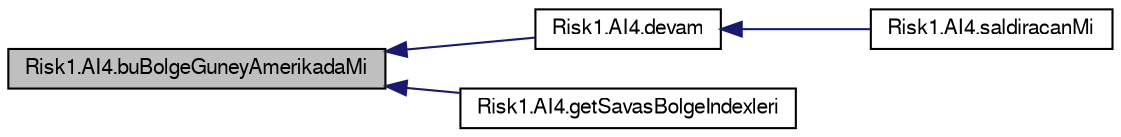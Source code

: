 digraph G
{
  bgcolor="transparent";
  edge [fontname="FreeSans",fontsize="10",labelfontname="FreeSans",labelfontsize="10"];
  node [fontname="FreeSans",fontsize="10",shape=record];
  rankdir="LR";
  Node1 [label="Risk1.AI4.buBolgeGuneyAmerikadaMi",height=0.2,width=0.4,color="black", fillcolor="grey75", style="filled" fontcolor="black"];
  Node1 -> Node2 [dir="back",color="midnightblue",fontsize="10",style="solid",fontname="FreeSans"];
  Node2 [label="Risk1.AI4.devam",height=0.2,width=0.4,color="black",URL="$classRisk1_1_1AI4.html#a3652393c6f74add7886cfab61c00b975",tooltip="Kullanıcının hamle yapmaya devam edip etmeyeceğini belirler."];
  Node2 -> Node3 [dir="back",color="midnightblue",fontsize="10",style="solid",fontname="FreeSans"];
  Node3 [label="Risk1.AI4.saldiracanMi",height=0.2,width=0.4,color="black",URL="$classRisk1_1_1AI4.html#a086f1670a1e9423d27c1f49991f4203b",tooltip="Bu metod kullanıcının saldırı yapmak isteyip istemediğini belirler."];
  Node1 -> Node4 [dir="back",color="midnightblue",fontsize="10",style="solid",fontname="FreeSans"];
  Node4 [label="Risk1.AI4.getSavasBolgeIndexleri",height=0.2,width=0.4,color="black",URL="$classRisk1_1_1AI4.html#a10f11e2bddf5dd1a9a18d4c08a42b9c4",tooltip="Bu metod savaş yapılacak bolgelerin indexlerini belirlemek içindir."];
}
